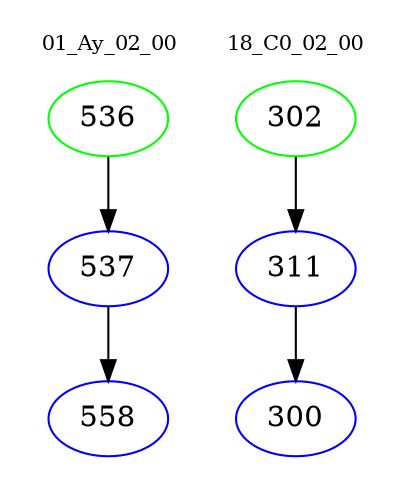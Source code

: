 digraph{
subgraph cluster_0 {
color = white
label = "01_Ay_02_00";
fontsize=10;
T0_536 [label="536", color="green"]
T0_536 -> T0_537 [color="black"]
T0_537 [label="537", color="blue"]
T0_537 -> T0_558 [color="black"]
T0_558 [label="558", color="blue"]
}
subgraph cluster_1 {
color = white
label = "18_C0_02_00";
fontsize=10;
T1_302 [label="302", color="green"]
T1_302 -> T1_311 [color="black"]
T1_311 [label="311", color="blue"]
T1_311 -> T1_300 [color="black"]
T1_300 [label="300", color="blue"]
}
}
